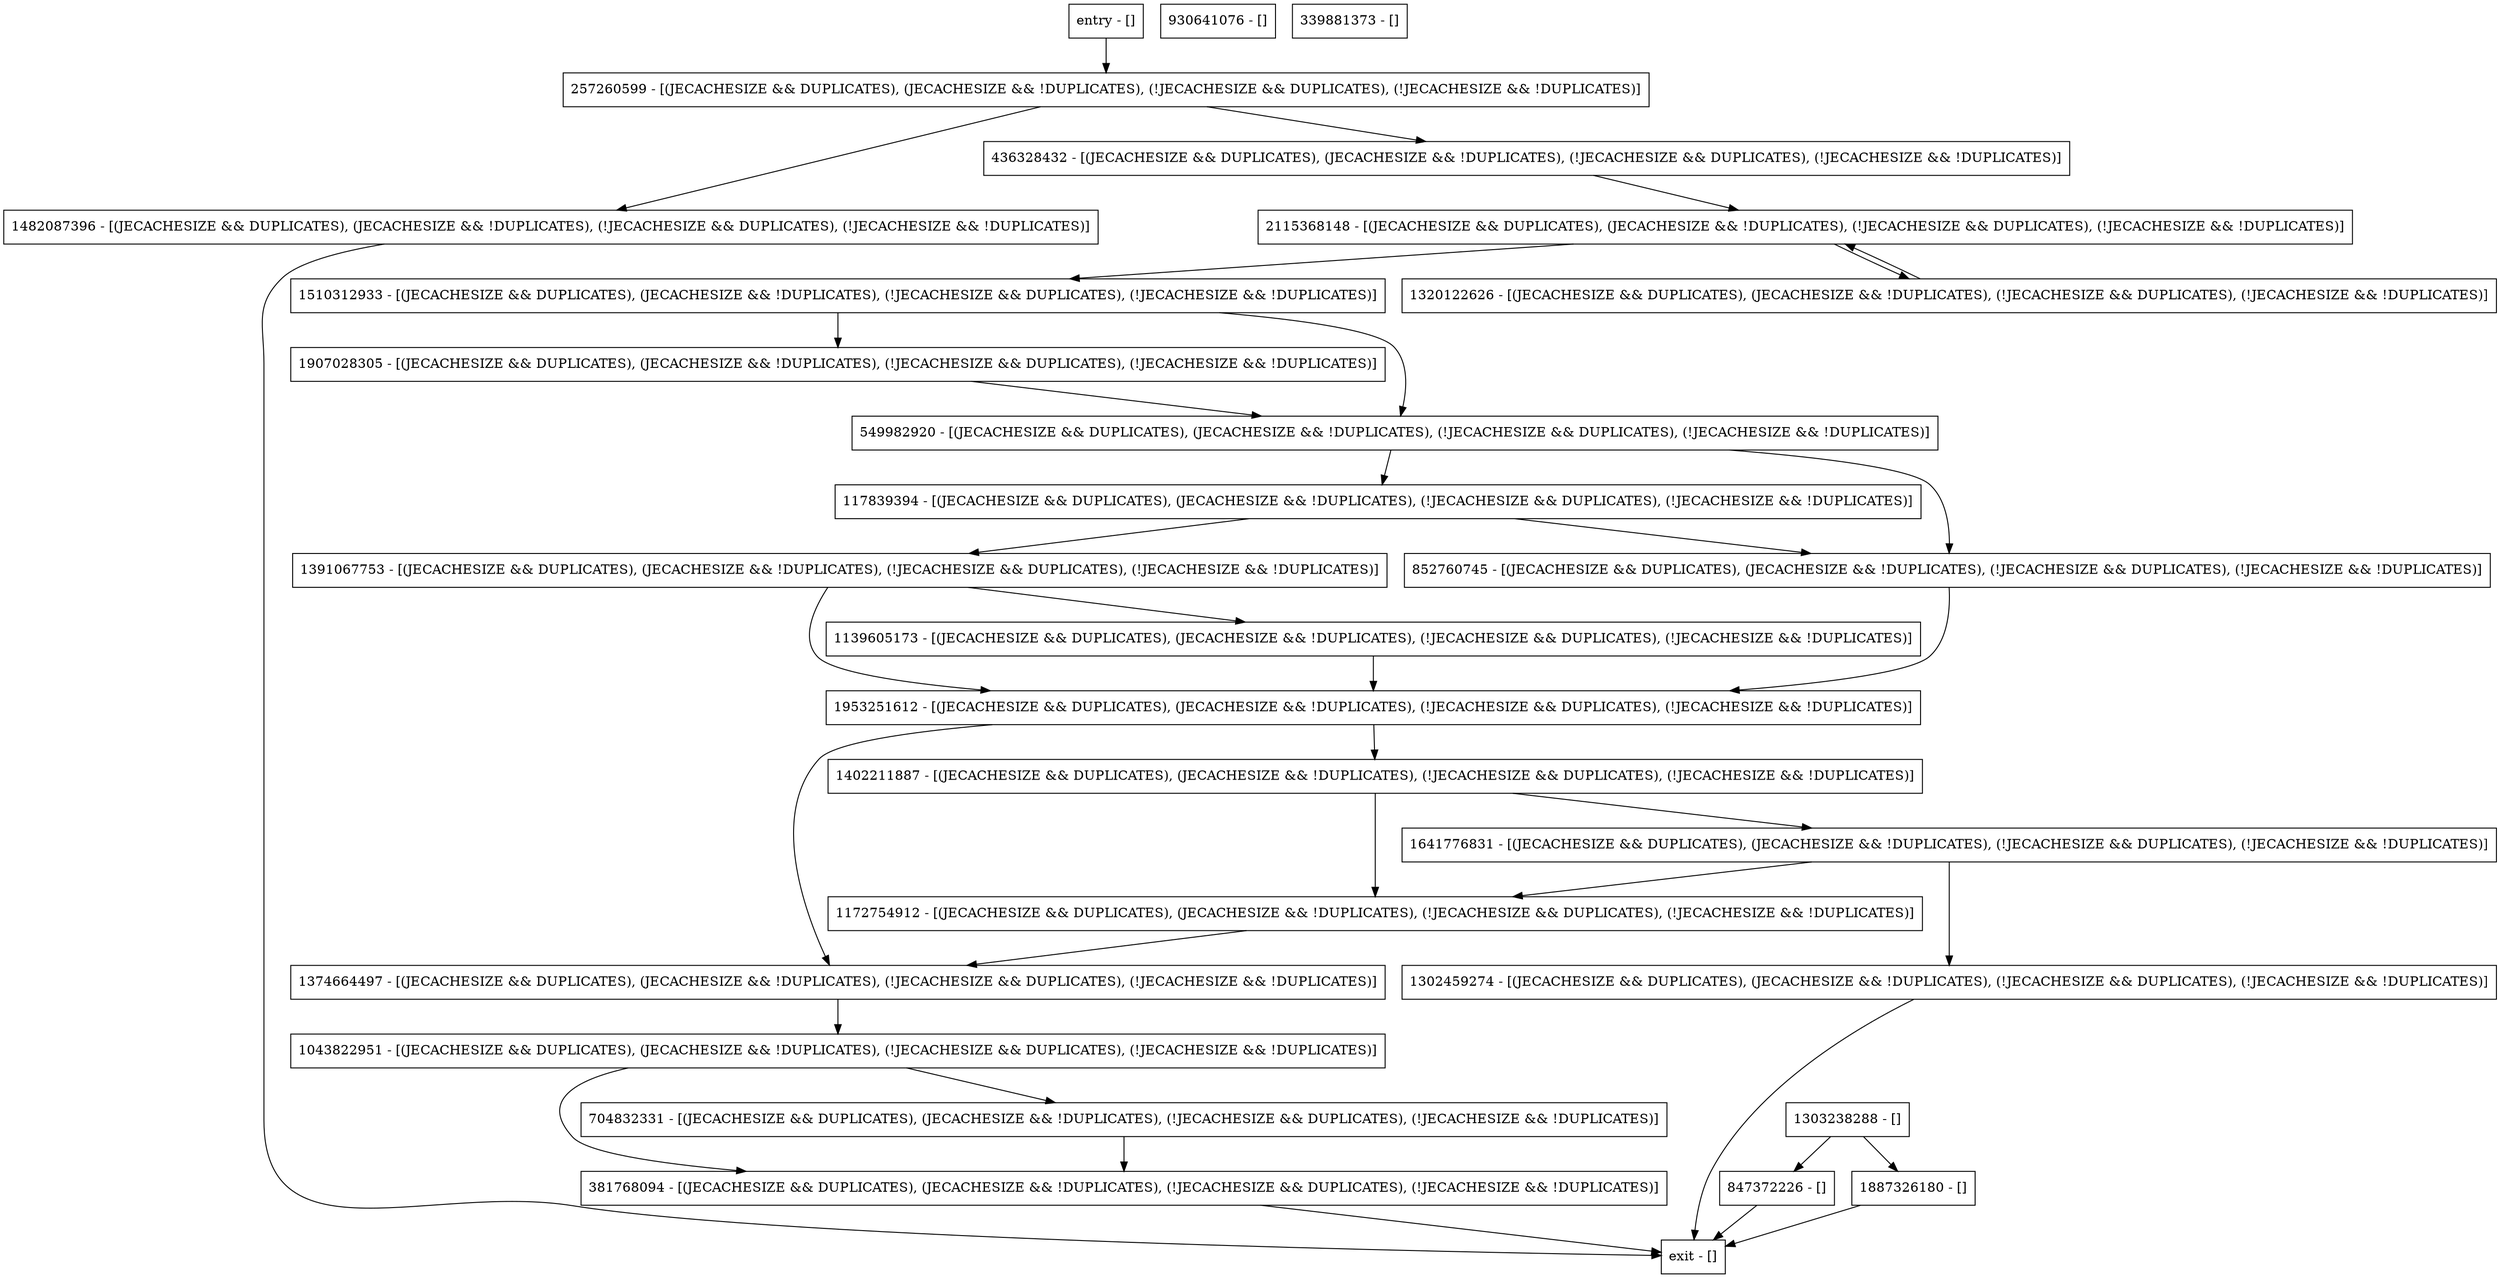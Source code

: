 digraph log {
node [shape=record];
549982920 [label="549982920 - [(JECACHESIZE && DUPLICATES), (JECACHESIZE && !DUPLICATES), (!JECACHESIZE && DUPLICATES), (!JECACHESIZE && !DUPLICATES)]"];
852760745 [label="852760745 - [(JECACHESIZE && DUPLICATES), (JECACHESIZE && !DUPLICATES), (!JECACHESIZE && DUPLICATES), (!JECACHESIZE && !DUPLICATES)]"];
1320122626 [label="1320122626 - [(JECACHESIZE && DUPLICATES), (JECACHESIZE && !DUPLICATES), (!JECACHESIZE && DUPLICATES), (!JECACHESIZE && !DUPLICATES)]"];
1510312933 [label="1510312933 - [(JECACHESIZE && DUPLICATES), (JECACHESIZE && !DUPLICATES), (!JECACHESIZE && DUPLICATES), (!JECACHESIZE && !DUPLICATES)]"];
1402211887 [label="1402211887 - [(JECACHESIZE && DUPLICATES), (JECACHESIZE && !DUPLICATES), (!JECACHESIZE && DUPLICATES), (!JECACHESIZE && !DUPLICATES)]"];
2115368148 [label="2115368148 - [(JECACHESIZE && DUPLICATES), (JECACHESIZE && !DUPLICATES), (!JECACHESIZE && DUPLICATES), (!JECACHESIZE && !DUPLICATES)]"];
1907028305 [label="1907028305 - [(JECACHESIZE && DUPLICATES), (JECACHESIZE && !DUPLICATES), (!JECACHESIZE && DUPLICATES), (!JECACHESIZE && !DUPLICATES)]"];
930641076 [label="930641076 - []"];
1139605173 [label="1139605173 - [(JECACHESIZE && DUPLICATES), (JECACHESIZE && !DUPLICATES), (!JECACHESIZE && DUPLICATES), (!JECACHESIZE && !DUPLICATES)]"];
1374664497 [label="1374664497 - [(JECACHESIZE && DUPLICATES), (JECACHESIZE && !DUPLICATES), (!JECACHESIZE && DUPLICATES), (!JECACHESIZE && !DUPLICATES)]"];
1953251612 [label="1953251612 - [(JECACHESIZE && DUPLICATES), (JECACHESIZE && !DUPLICATES), (!JECACHESIZE && DUPLICATES), (!JECACHESIZE && !DUPLICATES)]"];
1482087396 [label="1482087396 - [(JECACHESIZE && DUPLICATES), (JECACHESIZE && !DUPLICATES), (!JECACHESIZE && DUPLICATES), (!JECACHESIZE && !DUPLICATES)]"];
1887326180 [label="1887326180 - []"];
1391067753 [label="1391067753 - [(JECACHESIZE && DUPLICATES), (JECACHESIZE && !DUPLICATES), (!JECACHESIZE && DUPLICATES), (!JECACHESIZE && !DUPLICATES)]"];
1043822951 [label="1043822951 - [(JECACHESIZE && DUPLICATES), (JECACHESIZE && !DUPLICATES), (!JECACHESIZE && DUPLICATES), (!JECACHESIZE && !DUPLICATES)]"];
1172754912 [label="1172754912 - [(JECACHESIZE && DUPLICATES), (JECACHESIZE && !DUPLICATES), (!JECACHESIZE && DUPLICATES), (!JECACHESIZE && !DUPLICATES)]"];
1303238288 [label="1303238288 - []"];
436328432 [label="436328432 - [(JECACHESIZE && DUPLICATES), (JECACHESIZE && !DUPLICATES), (!JECACHESIZE && DUPLICATES), (!JECACHESIZE && !DUPLICATES)]"];
117839394 [label="117839394 - [(JECACHESIZE && DUPLICATES), (JECACHESIZE && !DUPLICATES), (!JECACHESIZE && DUPLICATES), (!JECACHESIZE && !DUPLICATES)]"];
1641776831 [label="1641776831 - [(JECACHESIZE && DUPLICATES), (JECACHESIZE && !DUPLICATES), (!JECACHESIZE && DUPLICATES), (!JECACHESIZE && !DUPLICATES)]"];
257260599 [label="257260599 - [(JECACHESIZE && DUPLICATES), (JECACHESIZE && !DUPLICATES), (!JECACHESIZE && DUPLICATES), (!JECACHESIZE && !DUPLICATES)]"];
339881373 [label="339881373 - []"];
704832331 [label="704832331 - [(JECACHESIZE && DUPLICATES), (JECACHESIZE && !DUPLICATES), (!JECACHESIZE && DUPLICATES), (!JECACHESIZE && !DUPLICATES)]"];
entry [label="entry - []"];
exit [label="exit - []"];
847372226 [label="847372226 - []"];
1302459274 [label="1302459274 - [(JECACHESIZE && DUPLICATES), (JECACHESIZE && !DUPLICATES), (!JECACHESIZE && DUPLICATES), (!JECACHESIZE && !DUPLICATES)]"];
381768094 [label="381768094 - [(JECACHESIZE && DUPLICATES), (JECACHESIZE && !DUPLICATES), (!JECACHESIZE && DUPLICATES), (!JECACHESIZE && !DUPLICATES)]"];
entry;
exit;
549982920 -> 852760745;
549982920 -> 117839394;
852760745 -> 1953251612;
1320122626 -> 2115368148;
1510312933 -> 549982920;
1510312933 -> 1907028305;
1402211887 -> 1172754912;
1402211887 -> 1641776831;
2115368148 -> 1320122626;
2115368148 -> 1510312933;
1907028305 -> 549982920;
1139605173 -> 1953251612;
1374664497 -> 1043822951;
1953251612 -> 1374664497;
1953251612 -> 1402211887;
1482087396 -> exit;
1887326180 -> exit;
1391067753 -> 1139605173;
1391067753 -> 1953251612;
1043822951 -> 704832331;
1043822951 -> 381768094;
1172754912 -> 1374664497;
1303238288 -> 847372226;
1303238288 -> 1887326180;
436328432 -> 2115368148;
117839394 -> 852760745;
117839394 -> 1391067753;
1641776831 -> 1172754912;
1641776831 -> 1302459274;
257260599 -> 436328432;
257260599 -> 1482087396;
704832331 -> 381768094;
entry -> 257260599;
847372226 -> exit;
1302459274 -> exit;
381768094 -> exit;
}
